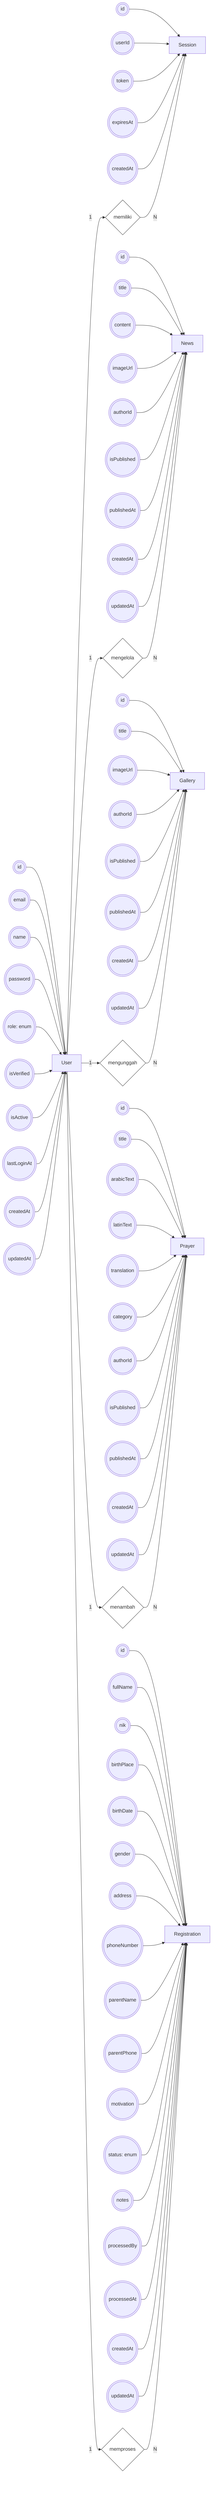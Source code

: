flowchart LR
  %% ========== Entities ==========
  User[User]
  Session[Session]
  News[News]
  Gallery[Gallery]
  Prayer[Prayer]
  Registration[Registration]

  %% ========== User Attributes ==========
  U_id(((id))) --> User
  U_email(((email))) --> User
  U_name(((name))) --> User
  U_password(((password))) --> User
  U_role(((role: enum))) --> User
  U_isVerified(((isVerified))) --> User
  U_isActive(((isActive))) --> User
  U_lastLoginAt(((lastLoginAt))) --> User
  U_createdAt(((createdAt))) --> User
  U_updatedAt(((updatedAt))) --> User

  %% ========== Session Attributes ==========
  S_id(((id))) --> Session
  S_userId(((userId))) --> Session
  S_token(((token))) --> Session
  S_expiresAt(((expiresAt))) --> Session
  S_createdAt(((createdAt))) --> Session

  %% ========== News Attributes ==========
  N_id(((id))) --> News
  N_title(((title))) --> News
  N_content(((content))) --> News
  N_imageUrl(((imageUrl))) --> News
  N_authorId(((authorId))) --> News
  N_isPublished(((isPublished))) --> News
  N_publishedAt(((publishedAt))) --> News
  N_createdAt(((createdAt))) --> News
  N_updatedAt(((updatedAt))) --> News

  %% ========== Gallery Attributes ==========
  G_id(((id))) --> Gallery
  G_title(((title))) --> Gallery
  G_imageUrl(((imageUrl))) --> Gallery
  G_authorId(((authorId))) --> Gallery
  G_isPublished(((isPublished))) --> Gallery
  G_publishedAt(((publishedAt))) --> Gallery
  G_createdAt(((createdAt))) --> Gallery
  G_updatedAt(((updatedAt))) --> Gallery

  %% ========== Prayer Attributes ==========
  P_id(((id))) --> Prayer
  P_title(((title))) --> Prayer
  P_arabicText(((arabicText))) --> Prayer
  P_latinText(((latinText))) --> Prayer
  P_translation(((translation))) --> Prayer
  P_category(((category))) --> Prayer
  P_authorId(((authorId))) --> Prayer
  P_isPublished(((isPublished))) --> Prayer
  P_publishedAt(((publishedAt))) --> Prayer
  P_createdAt(((createdAt))) --> Prayer
  P_updatedAt(((updatedAt))) --> Prayer

  %% ========== Registration Attributes ==========
  R_id(((id))) --> Registration
  R_fullName(((fullName))) --> Registration
  R_nik(((nik))) --> Registration
  R_birthPlace(((birthPlace))) --> Registration
  R_birthDate(((birthDate))) --> Registration
  R_gender(((gender))) --> Registration
  R_address(((address))) --> Registration
  R_phoneNumber(((phoneNumber))) --> Registration
  R_parentName(((parentName))) --> Registration
  R_parentPhone(((parentPhone))) --> Registration
  R_motivation(((motivation))) --> Registration
  R_status(((status: enum))) --> Registration
  R_notes(((notes))) --> Registration
  R_processedBy(((processedBy))) --> Registration
  R_processedAt(((processedAt))) --> Registration
  R_createdAt(((createdAt))) --> Registration
  R_updatedAt(((updatedAt))) --> Registration

  %% ========== Relationships (Chen-style with diamonds via rhombus) ==========
  RS{memiliki}:::rel
  RN{mengelola}:::rel
  RG{mengunggah}:::rel
  RP{menambah}:::rel
  RR{memproses}:::rel

  %% User - Session
  User -->|1| RS
  RS -->|N| Session

  %% User - News
  User -->|1| RN
  RN -->|N| News

  %% User - Gallery
  User -->|1| RG
  RG -->|N| Gallery

  %% User - Prayer
  User -->|1| RP
  RP -->|N| Prayer

  %% User - Registration (processedBy admin)
  User -->|1| RR
  RR -->|N| Registration

  classDef rel fill:#fff,stroke:#333,stroke-width:1px